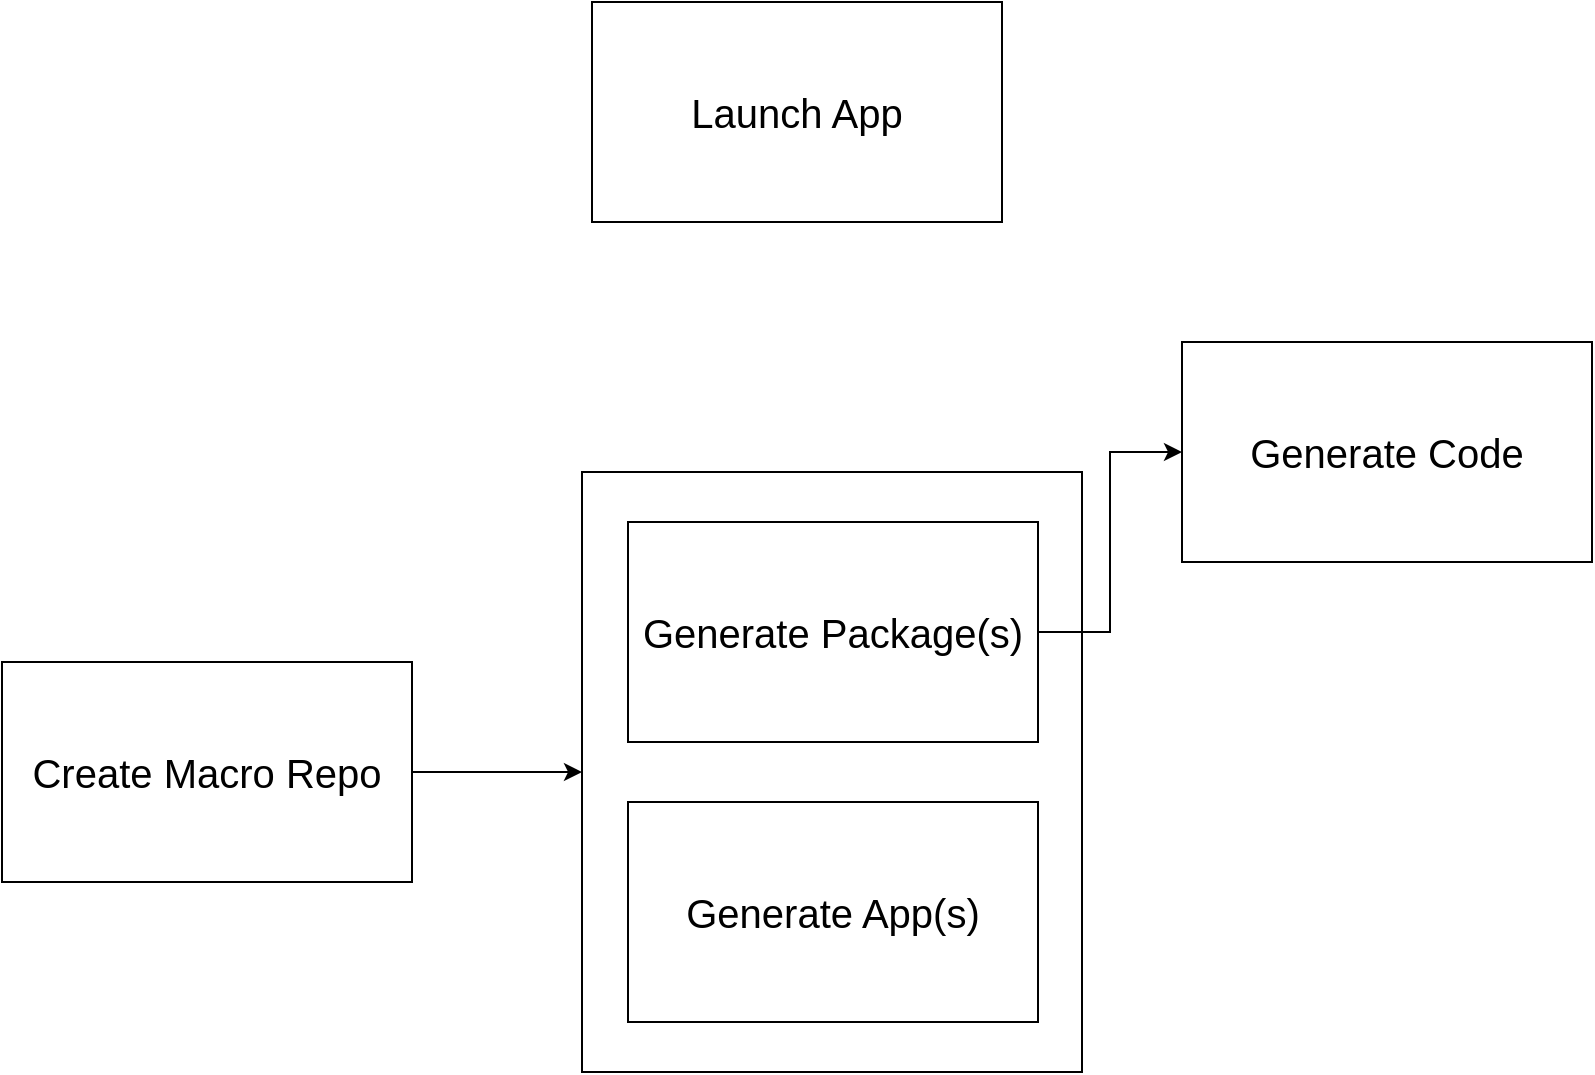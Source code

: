 <mxfile version="24.1.0" type="device">
  <diagram id="CzMRbtz9-gcksK8ssKRS" name="Page-1">
    <mxGraphModel dx="1468" dy="1765" grid="1" gridSize="10" guides="1" tooltips="1" connect="1" arrows="1" fold="1" page="1" pageScale="1" pageWidth="850" pageHeight="1100" math="0" shadow="0">
      <root>
        <mxCell id="0" />
        <mxCell id="1" parent="0" />
        <mxCell id="tyi4U2IjNq84kWnONVv1-5" value="" style="rounded=0;whiteSpace=wrap;html=1;strokeWidth=1;fillColor=none;" vertex="1" parent="1">
          <mxGeometry x="300" y="385" width="250" height="300" as="geometry" />
        </mxCell>
        <mxCell id="tyi4U2IjNq84kWnONVv1-1" value="Launch App" style="rounded=0;whiteSpace=wrap;html=1;fontSize=20;" vertex="1" parent="1">
          <mxGeometry x="305" y="150" width="205" height="110" as="geometry" />
        </mxCell>
        <mxCell id="tyi4U2IjNq84kWnONVv1-7" style="edgeStyle=orthogonalEdgeStyle;rounded=0;orthogonalLoop=1;jettySize=auto;html=1;entryX=0;entryY=0.5;entryDx=0;entryDy=0;" edge="1" parent="1" source="tyi4U2IjNq84kWnONVv1-2" target="tyi4U2IjNq84kWnONVv1-5">
          <mxGeometry relative="1" as="geometry" />
        </mxCell>
        <mxCell id="tyi4U2IjNq84kWnONVv1-2" value="Create Macro Repo" style="rounded=0;whiteSpace=wrap;html=1;fontSize=20;" vertex="1" parent="1">
          <mxGeometry x="10" y="480" width="205" height="110" as="geometry" />
        </mxCell>
        <mxCell id="tyi4U2IjNq84kWnONVv1-3" value="Generate App(s)" style="rounded=0;whiteSpace=wrap;html=1;fontSize=20;" vertex="1" parent="1">
          <mxGeometry x="323" y="550" width="205" height="110" as="geometry" />
        </mxCell>
        <mxCell id="tyi4U2IjNq84kWnONVv1-9" style="edgeStyle=orthogonalEdgeStyle;rounded=0;orthogonalLoop=1;jettySize=auto;html=1;entryX=0;entryY=0.5;entryDx=0;entryDy=0;" edge="1" parent="1" source="tyi4U2IjNq84kWnONVv1-4" target="tyi4U2IjNq84kWnONVv1-8">
          <mxGeometry relative="1" as="geometry" />
        </mxCell>
        <mxCell id="tyi4U2IjNq84kWnONVv1-4" value="Generate Package(s)" style="rounded=0;whiteSpace=wrap;html=1;fontSize=20;" vertex="1" parent="1">
          <mxGeometry x="323" y="410" width="205" height="110" as="geometry" />
        </mxCell>
        <mxCell id="tyi4U2IjNq84kWnONVv1-8" value="Generate Code" style="rounded=0;whiteSpace=wrap;html=1;fontSize=20;" vertex="1" parent="1">
          <mxGeometry x="600" y="320" width="205" height="110" as="geometry" />
        </mxCell>
      </root>
    </mxGraphModel>
  </diagram>
</mxfile>
